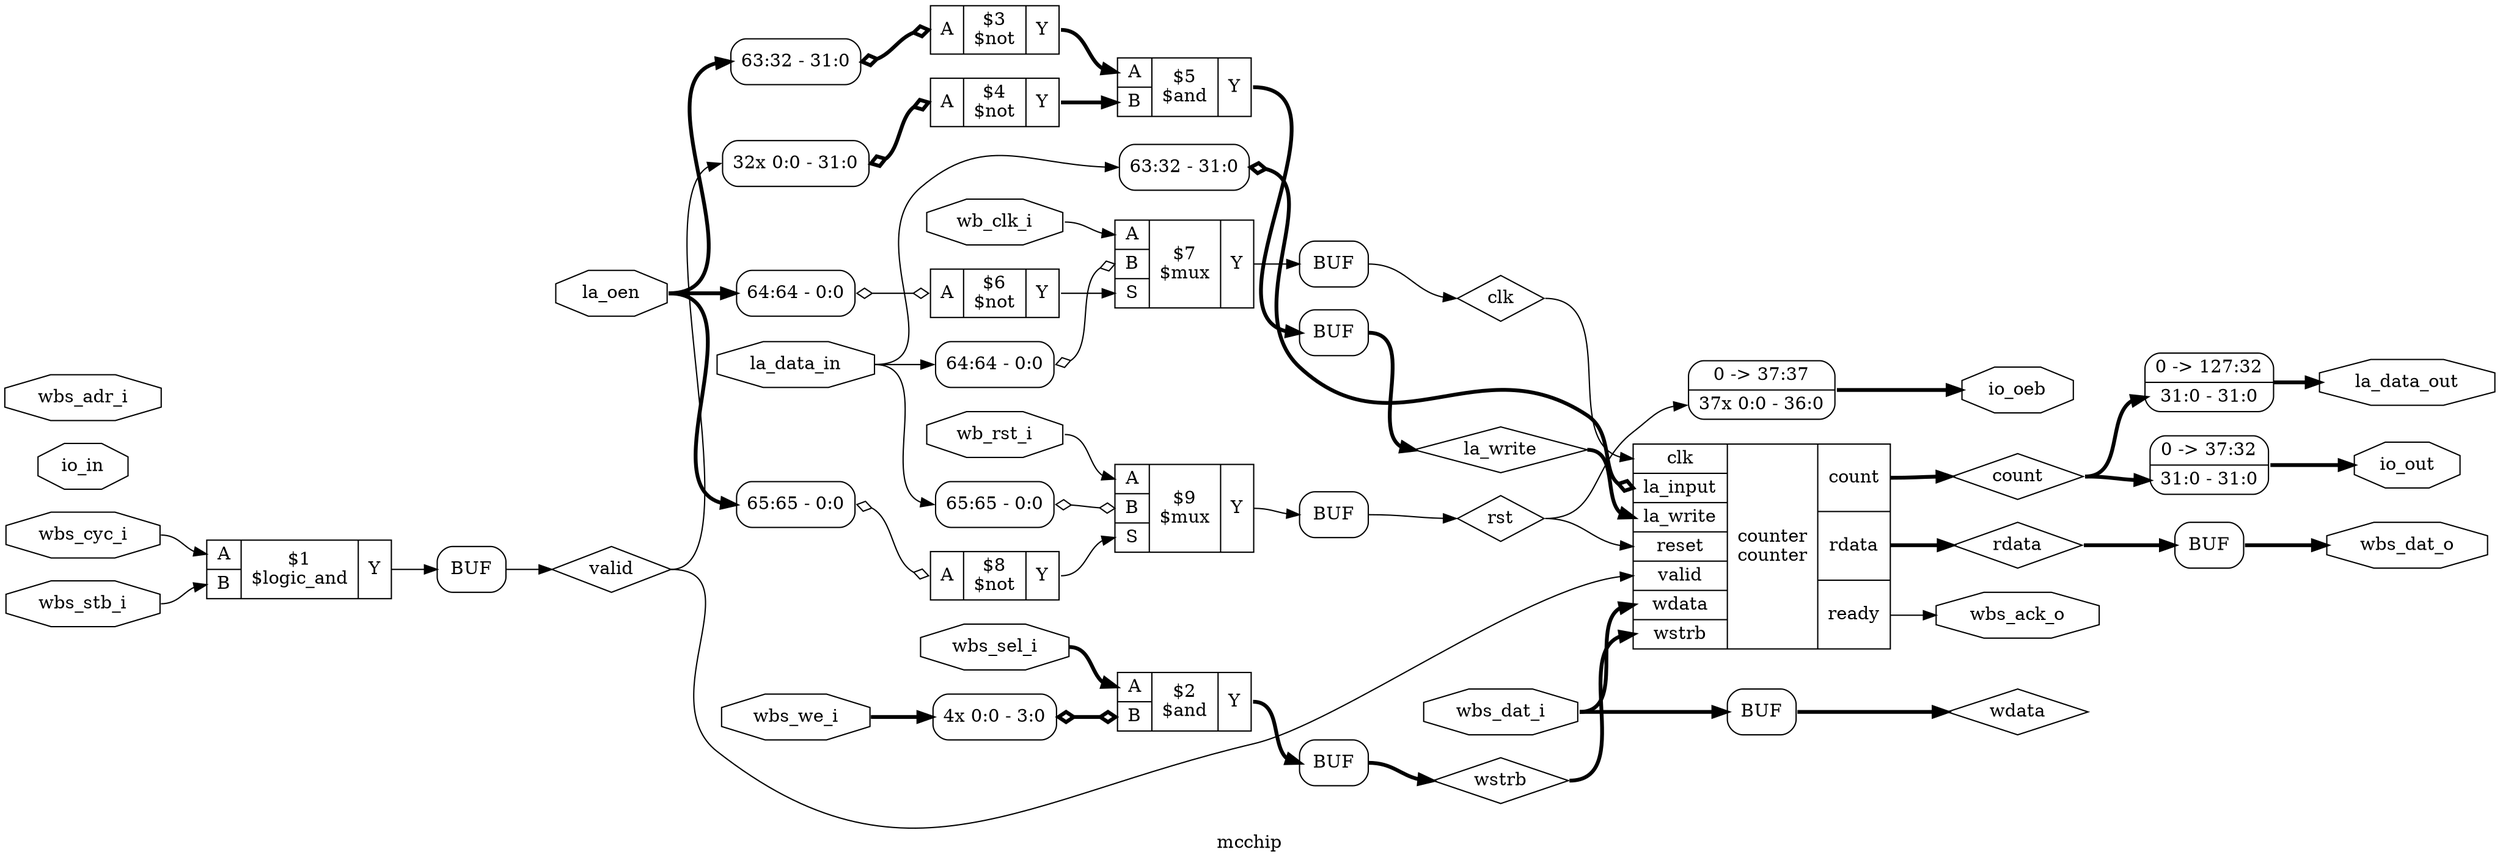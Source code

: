digraph "mcchip" {
label="mcchip";
rankdir="LR";
remincross=true;
n10 [ shape=diamond, label="la_write", color="black", fontcolor="black" ];
n11 [ shape=diamond, label="wstrb", color="black", fontcolor="black" ];
n12 [ shape=diamond, label="valid", color="black", fontcolor="black" ];
n13 [ shape=diamond, label="count", color="black", fontcolor="black" ];
n14 [ shape=diamond, label="wdata", color="black", fontcolor="black" ];
n15 [ shape=diamond, label="rdata", color="black", fontcolor="black" ];
n16 [ shape=diamond, label="rst", color="black", fontcolor="black" ];
n17 [ shape=diamond, label="clk", color="black", fontcolor="black" ];
n18 [ shape=octagon, label="io_oeb", color="black", fontcolor="black" ];
n19 [ shape=octagon, label="io_out", color="black", fontcolor="black" ];
n20 [ shape=octagon, label="io_in", color="black", fontcolor="black" ];
n21 [ shape=octagon, label="la_oen", color="black", fontcolor="black" ];
n22 [ shape=octagon, label="la_data_out", color="black", fontcolor="black" ];
n23 [ shape=octagon, label="la_data_in", color="black", fontcolor="black" ];
n24 [ shape=octagon, label="wbs_dat_o", color="black", fontcolor="black" ];
n25 [ shape=octagon, label="wbs_ack_o", color="black", fontcolor="black" ];
n26 [ shape=octagon, label="wbs_adr_i", color="black", fontcolor="black" ];
n27 [ shape=octagon, label="wbs_dat_i", color="black", fontcolor="black" ];
n28 [ shape=octagon, label="wbs_sel_i", color="black", fontcolor="black" ];
n29 [ shape=octagon, label="wbs_we_i", color="black", fontcolor="black" ];
n30 [ shape=octagon, label="wbs_cyc_i", color="black", fontcolor="black" ];
n31 [ shape=octagon, label="wbs_stb_i", color="black", fontcolor="black" ];
n32 [ shape=octagon, label="wb_rst_i", color="black", fontcolor="black" ];
n33 [ shape=octagon, label="wb_clk_i", color="black", fontcolor="black" ];
c37 [ shape=record, label="{{<p17> clk|<p34> la_input|<p10> la_write|<p35> reset|<p12> valid|<p14> wdata|<p11> wstrb}|counter\ncounter|{<p13> count|<p15> rdata|<p36> ready}}" ];
x0 [ shape=record, style=rounded, label="<s0> 63:32 - 31:0 " ];
x0:e -> c37:p34:w [arrowhead=odiamond, arrowtail=odiamond, dir=both, color="black", style="setlinewidth(3)", label=""];
c42 [ shape=record, label="{{<p38> A|<p39> B|<p40> S}|$9\n$mux|{<p41> Y}}" ];
x1 [ shape=record, style=rounded, label="<s0> 65:65 - 0:0 " ];
x1:e -> c42:p39:w [arrowhead=odiamond, arrowtail=odiamond, dir=both, color="black", label=""];
c43 [ shape=record, label="{{<p38> A}|$8\n$not|{<p41> Y}}" ];
x2 [ shape=record, style=rounded, label="<s0> 65:65 - 0:0 " ];
x2:e -> c43:p38:w [arrowhead=odiamond, arrowtail=odiamond, dir=both, color="black", label=""];
c44 [ shape=record, label="{{<p38> A|<p39> B|<p40> S}|$7\n$mux|{<p41> Y}}" ];
x3 [ shape=record, style=rounded, label="<s0> 64:64 - 0:0 " ];
x3:e -> c44:p39:w [arrowhead=odiamond, arrowtail=odiamond, dir=both, color="black", label=""];
c45 [ shape=record, label="{{<p38> A}|$6\n$not|{<p41> Y}}" ];
x4 [ shape=record, style=rounded, label="<s0> 64:64 - 0:0 " ];
x4:e -> c45:p38:w [arrowhead=odiamond, arrowtail=odiamond, dir=both, color="black", label=""];
c46 [ shape=record, label="{{<p38> A|<p39> B}|$5\n$and|{<p41> Y}}" ];
c47 [ shape=record, label="{{<p38> A}|$4\n$not|{<p41> Y}}" ];
x5 [ shape=record, style=rounded, label="<s31> 32x 0:0 - 31:0 " ];
x5:e -> c47:p38:w [arrowhead=odiamond, arrowtail=odiamond, dir=both, color="black", style="setlinewidth(3)", label=""];
c48 [ shape=record, label="{{<p38> A}|$3\n$not|{<p41> Y}}" ];
x6 [ shape=record, style=rounded, label="<s0> 63:32 - 31:0 " ];
x6:e -> c48:p38:w [arrowhead=odiamond, arrowtail=odiamond, dir=both, color="black", style="setlinewidth(3)", label=""];
c49 [ shape=record, label="{{<p38> A|<p39> B}|$2\n$and|{<p41> Y}}" ];
x7 [ shape=record, style=rounded, label="<s3> 4x 0:0 - 3:0 " ];
x7:e -> c49:p39:w [arrowhead=odiamond, arrowtail=odiamond, dir=both, color="black", style="setlinewidth(3)", label=""];
c50 [ shape=record, label="{{<p38> A|<p39> B}|$1\n$logic_and|{<p41> Y}}" ];
x8 [shape=box, style=rounded, label="BUF"];
x9 [shape=box, style=rounded, label="BUF"];
x10 [shape=box, style=rounded, label="BUF"];
x11 [shape=box, style=rounded, label="BUF"];
x12 [ shape=record, style=rounded, label="0 -&gt; 37:32 |<s0> 31:0 - 31:0 " ];
x13 [ shape=record, style=rounded, label="0 -&gt; 37:37 |<s36> 37x 0:0 - 36:0 " ];
x14 [ shape=record, style=rounded, label="0 -&gt; 127:32 |<s0> 31:0 - 31:0 " ];
x15 [shape=box, style=rounded, label="BUF"];
x16 [shape=box, style=rounded, label="BUF"];
x17 [shape=box, style=rounded, label="BUF"];
c42:p41:e -> x17:w:w [color="black", label=""];
x15:e:e -> n10:w [color="black", style="setlinewidth(3)", label=""];
n10:e -> c37:p10:w [color="black", style="setlinewidth(3)", label=""];
x9:e:e -> n11:w [color="black", style="setlinewidth(3)", label=""];
n11:e -> c37:p11:w [color="black", style="setlinewidth(3)", label=""];
x8:e:e -> n12:w [color="black", label=""];
n12:e -> c37:p12:w [color="black", label=""];
n12:e -> x5:s31:w [color="black", label=""];
c37:p13:e -> n13:w [color="black", style="setlinewidth(3)", label=""];
n13:e -> x12:s0:w [color="black", style="setlinewidth(3)", label=""];
n13:e -> x14:s0:w [color="black", style="setlinewidth(3)", label=""];
x11:e:e -> n14:w [color="black", style="setlinewidth(3)", label=""];
c37:p15:e -> n15:w [color="black", style="setlinewidth(3)", label=""];
n15:e -> x10:w:w [color="black", style="setlinewidth(3)", label=""];
x17:e:e -> n16:w [color="black", label=""];
n16:e -> c37:p35:w [color="black", label=""];
n16:e -> x13:s36:w [color="black", label=""];
x16:e:e -> n17:w [color="black", label=""];
n17:e -> c37:p17:w [color="black", label=""];
x13:e -> n18:w [color="black", style="setlinewidth(3)", label=""];
x12:e -> n19:w [color="black", style="setlinewidth(3)", label=""];
c43:p41:e -> c42:p40:w [color="black", label=""];
n21:e -> x2:s0:w [color="black", style="setlinewidth(3)", label=""];
n21:e -> x4:s0:w [color="black", style="setlinewidth(3)", label=""];
n21:e -> x6:s0:w [color="black", style="setlinewidth(3)", label=""];
x14:e -> n22:w [color="black", style="setlinewidth(3)", label=""];
n23:e -> x0:s0:w [color="black", label=""];
n23:e -> x1:s0:w [color="black", label=""];
n23:e -> x3:s0:w [color="black", label=""];
x10:e:e -> n24:w [color="black", style="setlinewidth(3)", label=""];
c37:p36:e -> n25:w [color="black", label=""];
n27:e -> c37:p14:w [color="black", style="setlinewidth(3)", label=""];
n27:e -> x11:w:w [color="black", style="setlinewidth(3)", label=""];
n28:e -> c49:p38:w [color="black", style="setlinewidth(3)", label=""];
n29:e -> x7:s3:w [color="black", style="setlinewidth(3)", label=""];
c44:p41:e -> x16:w:w [color="black", label=""];
n30:e -> c50:p38:w [color="black", label=""];
n31:e -> c50:p39:w [color="black", label=""];
n32:e -> c42:p38:w [color="black", label=""];
n33:e -> c44:p38:w [color="black", label=""];
c45:p41:e -> c44:p40:w [color="black", label=""];
c46:p41:e -> x15:w:w [color="black", style="setlinewidth(3)", label=""];
c47:p41:e -> c46:p39:w [color="black", style="setlinewidth(3)", label=""];
c48:p41:e -> c46:p38:w [color="black", style="setlinewidth(3)", label=""];
c49:p41:e -> x9:w:w [color="black", style="setlinewidth(3)", label=""];
c50:p41:e -> x8:w:w [color="black", label=""];
}
